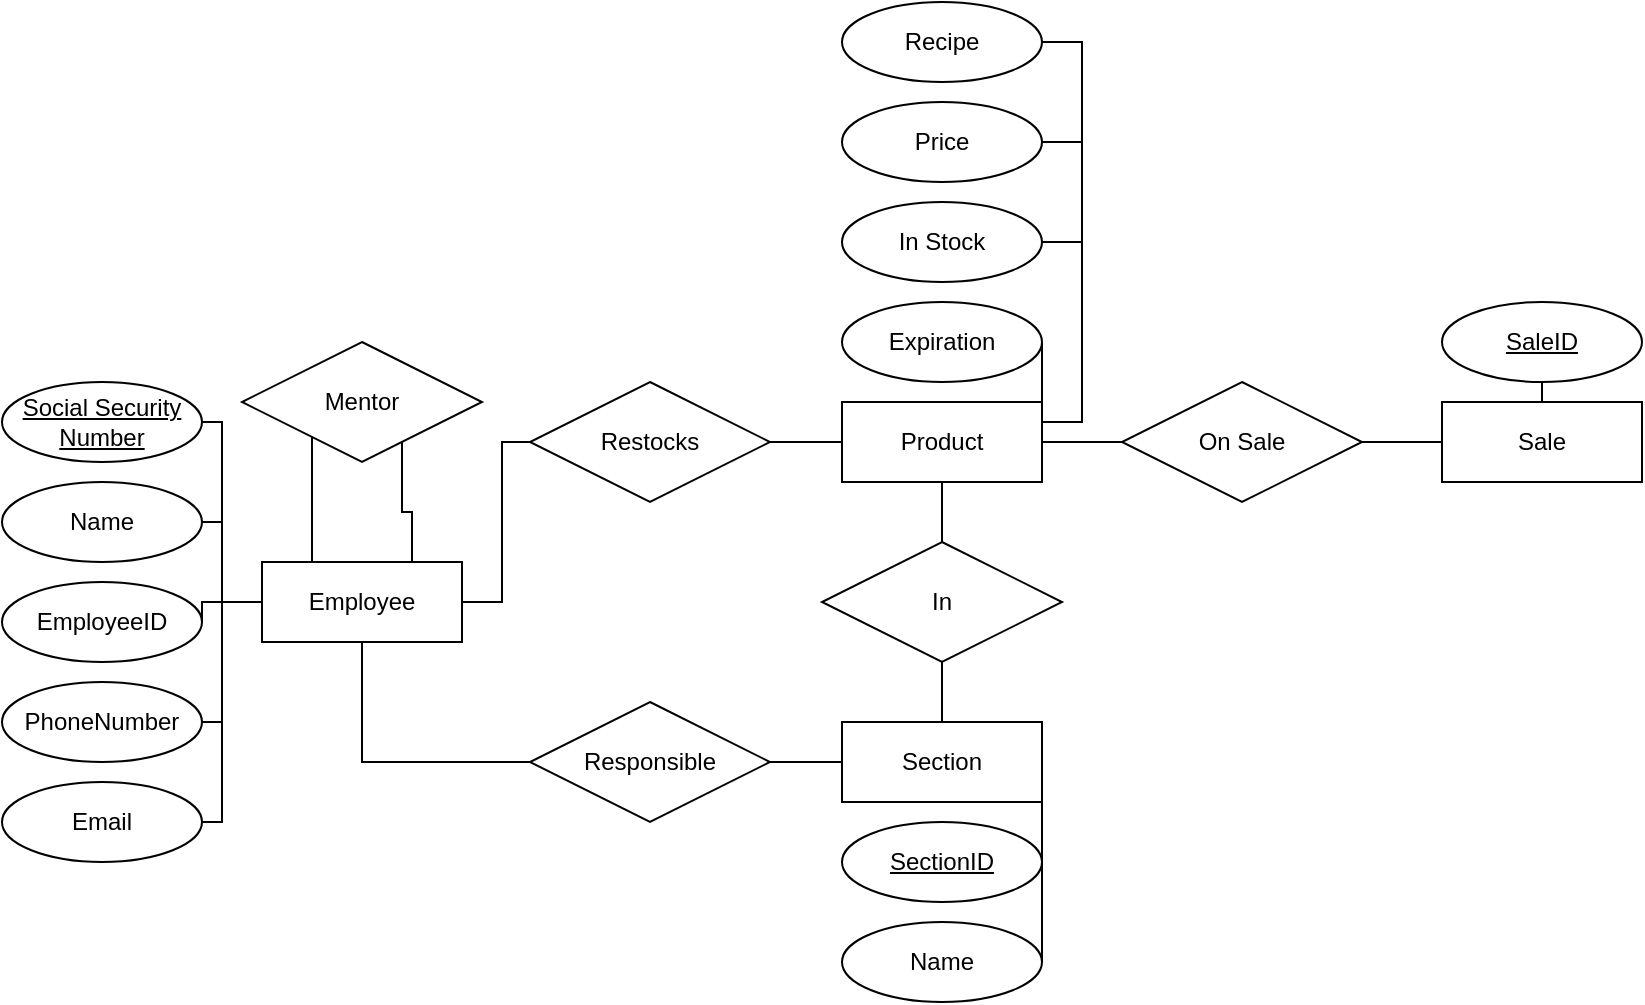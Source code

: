 <mxfile version="15.9.4" type="github">
  <diagram id="rJfPnjySZVLOfFBN-i55" name="Page-1">
    <mxGraphModel dx="1944" dy="637" grid="1" gridSize="10" guides="1" tooltips="1" connect="1" arrows="1" fold="1" page="1" pageScale="1" pageWidth="827" pageHeight="1169" math="0" shadow="0">
      <root>
        <mxCell id="0" />
        <mxCell id="1" parent="0" />
        <mxCell id="0T-3kJ46faHJmdFhMFqx-15" style="edgeStyle=orthogonalEdgeStyle;rounded=0;orthogonalLoop=1;jettySize=auto;html=1;exitX=0;exitY=0.5;exitDx=0;exitDy=0;entryX=1;entryY=0.5;entryDx=0;entryDy=0;endArrow=none;endFill=0;" edge="1" parent="1" source="DPilvui2ZwHi3SOUnTlI-1" target="DPilvui2ZwHi3SOUnTlI-6">
          <mxGeometry relative="1" as="geometry">
            <Array as="points">
              <mxPoint x="90" y="320" />
              <mxPoint x="90" y="430" />
            </Array>
          </mxGeometry>
        </mxCell>
        <mxCell id="0T-3kJ46faHJmdFhMFqx-23" style="edgeStyle=orthogonalEdgeStyle;rounded=0;orthogonalLoop=1;jettySize=auto;html=1;exitX=1;exitY=0.5;exitDx=0;exitDy=0;entryX=0;entryY=0.5;entryDx=0;entryDy=0;endArrow=none;endFill=0;" edge="1" parent="1" source="DPilvui2ZwHi3SOUnTlI-1" target="DPilvui2ZwHi3SOUnTlI-13">
          <mxGeometry relative="1" as="geometry">
            <Array as="points">
              <mxPoint x="230" y="320" />
              <mxPoint x="230" y="240" />
            </Array>
          </mxGeometry>
        </mxCell>
        <mxCell id="DPilvui2ZwHi3SOUnTlI-1" value="Employee" style="whiteSpace=wrap;html=1;align=center;" parent="1" vertex="1">
          <mxGeometry x="110" y="300" width="100" height="40" as="geometry" />
        </mxCell>
        <mxCell id="0T-3kJ46faHJmdFhMFqx-17" style="edgeStyle=orthogonalEdgeStyle;rounded=0;orthogonalLoop=1;jettySize=auto;html=1;exitX=1;exitY=0.5;exitDx=0;exitDy=0;entryX=0;entryY=0.5;entryDx=0;entryDy=0;endArrow=none;endFill=0;" edge="1" parent="1" source="DPilvui2ZwHi3SOUnTlI-2" target="DPilvui2ZwHi3SOUnTlI-1">
          <mxGeometry relative="1" as="geometry">
            <Array as="points">
              <mxPoint x="90" y="230" />
              <mxPoint x="90" y="320" />
            </Array>
          </mxGeometry>
        </mxCell>
        <mxCell id="DPilvui2ZwHi3SOUnTlI-2" value="Social Security Number" style="ellipse;whiteSpace=wrap;html=1;align=center;fontStyle=4;" parent="1" vertex="1">
          <mxGeometry x="-20" y="210" width="100" height="40" as="geometry" />
        </mxCell>
        <mxCell id="0T-3kJ46faHJmdFhMFqx-16" style="edgeStyle=orthogonalEdgeStyle;rounded=0;orthogonalLoop=1;jettySize=auto;html=1;exitX=1;exitY=0.5;exitDx=0;exitDy=0;entryX=0;entryY=0.5;entryDx=0;entryDy=0;endArrow=none;endFill=0;" edge="1" parent="1" source="DPilvui2ZwHi3SOUnTlI-3" target="DPilvui2ZwHi3SOUnTlI-1">
          <mxGeometry relative="1" as="geometry">
            <Array as="points">
              <mxPoint x="90" y="380" />
              <mxPoint x="90" y="320" />
            </Array>
          </mxGeometry>
        </mxCell>
        <mxCell id="DPilvui2ZwHi3SOUnTlI-3" value="PhoneNumber" style="ellipse;whiteSpace=wrap;html=1;align=center;" parent="1" vertex="1">
          <mxGeometry x="-20" y="360" width="100" height="40" as="geometry" />
        </mxCell>
        <mxCell id="0T-3kJ46faHJmdFhMFqx-18" style="edgeStyle=orthogonalEdgeStyle;rounded=0;orthogonalLoop=1;jettySize=auto;html=1;exitX=1;exitY=0.5;exitDx=0;exitDy=0;entryX=0;entryY=0.5;entryDx=0;entryDy=0;endArrow=none;endFill=0;" edge="1" parent="1" source="DPilvui2ZwHi3SOUnTlI-4" target="DPilvui2ZwHi3SOUnTlI-1">
          <mxGeometry relative="1" as="geometry">
            <Array as="points">
              <mxPoint x="90" y="280" />
              <mxPoint x="90" y="320" />
            </Array>
          </mxGeometry>
        </mxCell>
        <mxCell id="DPilvui2ZwHi3SOUnTlI-4" value="Name" style="ellipse;whiteSpace=wrap;html=1;align=center;" parent="1" vertex="1">
          <mxGeometry x="-20" y="260" width="100" height="40" as="geometry" />
        </mxCell>
        <mxCell id="0T-3kJ46faHJmdFhMFqx-20" style="edgeStyle=orthogonalEdgeStyle;rounded=0;orthogonalLoop=1;jettySize=auto;html=1;exitX=1;exitY=0.5;exitDx=0;exitDy=0;entryX=0;entryY=0.5;entryDx=0;entryDy=0;endArrow=none;endFill=0;" edge="1" parent="1" source="DPilvui2ZwHi3SOUnTlI-5" target="DPilvui2ZwHi3SOUnTlI-1">
          <mxGeometry relative="1" as="geometry">
            <Array as="points">
              <mxPoint x="80" y="320" />
            </Array>
          </mxGeometry>
        </mxCell>
        <mxCell id="DPilvui2ZwHi3SOUnTlI-5" value="EmployeeID" style="ellipse;whiteSpace=wrap;html=1;align=center;" parent="1" vertex="1">
          <mxGeometry x="-20" y="310" width="100" height="40" as="geometry" />
        </mxCell>
        <mxCell id="DPilvui2ZwHi3SOUnTlI-6" value="Email" style="ellipse;whiteSpace=wrap;html=1;align=center;" parent="1" vertex="1">
          <mxGeometry x="-20" y="410" width="100" height="40" as="geometry" />
        </mxCell>
        <mxCell id="0T-3kJ46faHJmdFhMFqx-2" style="edgeStyle=orthogonalEdgeStyle;rounded=0;orthogonalLoop=1;jettySize=auto;html=1;exitX=1;exitY=0;exitDx=0;exitDy=0;entryX=1;entryY=0.5;entryDx=0;entryDy=0;endArrow=none;endFill=0;" edge="1" parent="1" source="DPilvui2ZwHi3SOUnTlI-12" target="DPilvui2ZwHi3SOUnTlI-32">
          <mxGeometry relative="1" as="geometry" />
        </mxCell>
        <mxCell id="0T-3kJ46faHJmdFhMFqx-6" style="edgeStyle=orthogonalEdgeStyle;rounded=0;orthogonalLoop=1;jettySize=auto;html=1;exitX=1;exitY=0.5;exitDx=0;exitDy=0;entryX=0;entryY=0.5;entryDx=0;entryDy=0;endArrow=none;endFill=0;" edge="1" parent="1" source="DPilvui2ZwHi3SOUnTlI-12" target="DPilvui2ZwHi3SOUnTlI-39">
          <mxGeometry relative="1" as="geometry" />
        </mxCell>
        <mxCell id="0T-3kJ46faHJmdFhMFqx-9" style="edgeStyle=orthogonalEdgeStyle;rounded=0;orthogonalLoop=1;jettySize=auto;html=1;exitX=0.5;exitY=1;exitDx=0;exitDy=0;entryX=0.5;entryY=0;entryDx=0;entryDy=0;endArrow=none;endFill=0;" edge="1" parent="1" source="DPilvui2ZwHi3SOUnTlI-12" target="DPilvui2ZwHi3SOUnTlI-16">
          <mxGeometry relative="1" as="geometry" />
        </mxCell>
        <mxCell id="DPilvui2ZwHi3SOUnTlI-12" value="Product" style="whiteSpace=wrap;html=1;align=center;" parent="1" vertex="1">
          <mxGeometry x="400" y="220" width="100" height="40" as="geometry" />
        </mxCell>
        <mxCell id="0T-3kJ46faHJmdFhMFqx-24" style="edgeStyle=orthogonalEdgeStyle;rounded=0;orthogonalLoop=1;jettySize=auto;html=1;exitX=1;exitY=0.5;exitDx=0;exitDy=0;endArrow=none;endFill=0;" edge="1" parent="1" source="DPilvui2ZwHi3SOUnTlI-13" target="DPilvui2ZwHi3SOUnTlI-12">
          <mxGeometry relative="1" as="geometry" />
        </mxCell>
        <mxCell id="DPilvui2ZwHi3SOUnTlI-13" value="Restocks" style="shape=rhombus;perimeter=rhombusPerimeter;whiteSpace=wrap;html=1;align=center;" parent="1" vertex="1">
          <mxGeometry x="244" y="210" width="120" height="60" as="geometry" />
        </mxCell>
        <mxCell id="0T-3kJ46faHJmdFhMFqx-10" style="edgeStyle=orthogonalEdgeStyle;rounded=0;orthogonalLoop=1;jettySize=auto;html=1;exitX=0.5;exitY=1;exitDx=0;exitDy=0;entryX=0.5;entryY=0;entryDx=0;entryDy=0;endArrow=none;endFill=0;" edge="1" parent="1" source="DPilvui2ZwHi3SOUnTlI-16" target="DPilvui2ZwHi3SOUnTlI-19">
          <mxGeometry relative="1" as="geometry" />
        </mxCell>
        <mxCell id="DPilvui2ZwHi3SOUnTlI-16" value="In" style="shape=rhombus;perimeter=rhombusPerimeter;whiteSpace=wrap;html=1;align=center;" parent="1" vertex="1">
          <mxGeometry x="390" y="290" width="120" height="60" as="geometry" />
        </mxCell>
        <mxCell id="0T-3kJ46faHJmdFhMFqx-11" style="edgeStyle=orthogonalEdgeStyle;rounded=0;orthogonalLoop=1;jettySize=auto;html=1;exitX=1;exitY=1;exitDx=0;exitDy=0;entryX=1;entryY=0.5;entryDx=0;entryDy=0;endArrow=none;endFill=0;" edge="1" parent="1" source="DPilvui2ZwHi3SOUnTlI-19" target="DPilvui2ZwHi3SOUnTlI-42">
          <mxGeometry relative="1" as="geometry" />
        </mxCell>
        <mxCell id="0T-3kJ46faHJmdFhMFqx-12" style="edgeStyle=orthogonalEdgeStyle;rounded=0;orthogonalLoop=1;jettySize=auto;html=1;exitX=1;exitY=1;exitDx=0;exitDy=0;entryX=1;entryY=0.5;entryDx=0;entryDy=0;endArrow=none;endFill=0;" edge="1" parent="1" source="DPilvui2ZwHi3SOUnTlI-19" target="DPilvui2ZwHi3SOUnTlI-21">
          <mxGeometry relative="1" as="geometry">
            <Array as="points">
              <mxPoint x="500" y="480" />
              <mxPoint x="500" y="480" />
            </Array>
          </mxGeometry>
        </mxCell>
        <mxCell id="0T-3kJ46faHJmdFhMFqx-13" style="edgeStyle=orthogonalEdgeStyle;rounded=0;orthogonalLoop=1;jettySize=auto;html=1;exitX=0;exitY=0.5;exitDx=0;exitDy=0;entryX=1;entryY=0.5;entryDx=0;entryDy=0;endArrow=none;endFill=0;" edge="1" parent="1" source="DPilvui2ZwHi3SOUnTlI-19" target="DPilvui2ZwHi3SOUnTlI-23">
          <mxGeometry relative="1" as="geometry" />
        </mxCell>
        <mxCell id="DPilvui2ZwHi3SOUnTlI-19" value="Section" style="whiteSpace=wrap;html=1;align=center;" parent="1" vertex="1">
          <mxGeometry x="400" y="380" width="100" height="40" as="geometry" />
        </mxCell>
        <mxCell id="DPilvui2ZwHi3SOUnTlI-21" value="Name" style="ellipse;whiteSpace=wrap;html=1;align=center;" parent="1" vertex="1">
          <mxGeometry x="400" y="480" width="100" height="40" as="geometry" />
        </mxCell>
        <mxCell id="0T-3kJ46faHJmdFhMFqx-14" style="edgeStyle=orthogonalEdgeStyle;rounded=0;orthogonalLoop=1;jettySize=auto;html=1;exitX=0;exitY=0.5;exitDx=0;exitDy=0;entryX=0.5;entryY=1;entryDx=0;entryDy=0;endArrow=none;endFill=0;" edge="1" parent="1" source="DPilvui2ZwHi3SOUnTlI-23" target="DPilvui2ZwHi3SOUnTlI-1">
          <mxGeometry relative="1" as="geometry" />
        </mxCell>
        <mxCell id="DPilvui2ZwHi3SOUnTlI-23" value="Responsible" style="shape=rhombus;perimeter=rhombusPerimeter;whiteSpace=wrap;html=1;align=center;" parent="1" vertex="1">
          <mxGeometry x="244" y="370" width="120" height="60" as="geometry" />
        </mxCell>
        <mxCell id="0T-3kJ46faHJmdFhMFqx-3" style="edgeStyle=orthogonalEdgeStyle;rounded=0;orthogonalLoop=1;jettySize=auto;html=1;exitX=1;exitY=0.5;exitDx=0;exitDy=0;entryX=1;entryY=0.25;entryDx=0;entryDy=0;endArrow=none;endFill=0;" edge="1" parent="1" source="DPilvui2ZwHi3SOUnTlI-29" target="DPilvui2ZwHi3SOUnTlI-12">
          <mxGeometry relative="1" as="geometry" />
        </mxCell>
        <mxCell id="DPilvui2ZwHi3SOUnTlI-29" value="In Stock" style="ellipse;whiteSpace=wrap;html=1;align=center;" parent="1" vertex="1">
          <mxGeometry x="400" y="120" width="100" height="40" as="geometry" />
        </mxCell>
        <mxCell id="0T-3kJ46faHJmdFhMFqx-5" style="edgeStyle=orthogonalEdgeStyle;rounded=0;orthogonalLoop=1;jettySize=auto;html=1;exitX=1;exitY=0.5;exitDx=0;exitDy=0;entryX=1;entryY=0.25;entryDx=0;entryDy=0;endArrow=none;endFill=0;" edge="1" parent="1" source="DPilvui2ZwHi3SOUnTlI-30" target="DPilvui2ZwHi3SOUnTlI-12">
          <mxGeometry relative="1" as="geometry" />
        </mxCell>
        <mxCell id="DPilvui2ZwHi3SOUnTlI-30" value="Recipe" style="ellipse;whiteSpace=wrap;html=1;align=center;" parent="1" vertex="1">
          <mxGeometry x="400" y="20" width="100" height="40" as="geometry" />
        </mxCell>
        <mxCell id="0T-3kJ46faHJmdFhMFqx-4" style="edgeStyle=orthogonalEdgeStyle;rounded=0;orthogonalLoop=1;jettySize=auto;html=1;exitX=1;exitY=0.5;exitDx=0;exitDy=0;entryX=1;entryY=0.25;entryDx=0;entryDy=0;endArrow=none;endFill=0;" edge="1" parent="1" source="DPilvui2ZwHi3SOUnTlI-31" target="DPilvui2ZwHi3SOUnTlI-12">
          <mxGeometry relative="1" as="geometry" />
        </mxCell>
        <mxCell id="DPilvui2ZwHi3SOUnTlI-31" value="Price" style="ellipse;whiteSpace=wrap;html=1;align=center;" parent="1" vertex="1">
          <mxGeometry x="400" y="70" width="100" height="40" as="geometry" />
        </mxCell>
        <mxCell id="DPilvui2ZwHi3SOUnTlI-32" value="Expiration" style="ellipse;whiteSpace=wrap;html=1;align=center;" parent="1" vertex="1">
          <mxGeometry x="400" y="170" width="100" height="40" as="geometry" />
        </mxCell>
        <mxCell id="0T-3kJ46faHJmdFhMFqx-7" style="edgeStyle=orthogonalEdgeStyle;rounded=0;orthogonalLoop=1;jettySize=auto;html=1;exitX=1;exitY=0.5;exitDx=0;exitDy=0;entryX=0;entryY=0.5;entryDx=0;entryDy=0;endArrow=none;endFill=0;" edge="1" parent="1" source="DPilvui2ZwHi3SOUnTlI-39" target="DPilvui2ZwHi3SOUnTlI-40">
          <mxGeometry relative="1" as="geometry" />
        </mxCell>
        <mxCell id="DPilvui2ZwHi3SOUnTlI-39" value="On Sale" style="shape=rhombus;perimeter=rhombusPerimeter;whiteSpace=wrap;html=1;align=center;" parent="1" vertex="1">
          <mxGeometry x="540" y="210" width="120" height="60" as="geometry" />
        </mxCell>
        <mxCell id="0T-3kJ46faHJmdFhMFqx-8" style="edgeStyle=orthogonalEdgeStyle;rounded=0;orthogonalLoop=1;jettySize=auto;html=1;exitX=0.5;exitY=0;exitDx=0;exitDy=0;entryX=0.5;entryY=1;entryDx=0;entryDy=0;endArrow=none;endFill=0;" edge="1" parent="1" source="DPilvui2ZwHi3SOUnTlI-40" target="DPilvui2ZwHi3SOUnTlI-41">
          <mxGeometry relative="1" as="geometry" />
        </mxCell>
        <mxCell id="DPilvui2ZwHi3SOUnTlI-40" value="Sale" style="whiteSpace=wrap;html=1;align=center;" parent="1" vertex="1">
          <mxGeometry x="700" y="220" width="100" height="40" as="geometry" />
        </mxCell>
        <mxCell id="DPilvui2ZwHi3SOUnTlI-41" value="SaleID" style="ellipse;whiteSpace=wrap;html=1;align=center;fontStyle=4;" parent="1" vertex="1">
          <mxGeometry x="700" y="170" width="100" height="40" as="geometry" />
        </mxCell>
        <mxCell id="DPilvui2ZwHi3SOUnTlI-42" value="SectionID" style="ellipse;whiteSpace=wrap;html=1;align=center;fontStyle=4;" parent="1" vertex="1">
          <mxGeometry x="400" y="430" width="100" height="40" as="geometry" />
        </mxCell>
        <mxCell id="0T-3kJ46faHJmdFhMFqx-21" style="edgeStyle=orthogonalEdgeStyle;rounded=0;orthogonalLoop=1;jettySize=auto;html=1;exitX=0;exitY=0.5;exitDx=0;exitDy=0;entryX=0.25;entryY=0;entryDx=0;entryDy=0;endArrow=none;endFill=0;" edge="1" parent="1" source="0T-3kJ46faHJmdFhMFqx-1" target="DPilvui2ZwHi3SOUnTlI-1">
          <mxGeometry relative="1" as="geometry">
            <Array as="points">
              <mxPoint x="135" y="220" />
            </Array>
          </mxGeometry>
        </mxCell>
        <mxCell id="0T-3kJ46faHJmdFhMFqx-22" style="edgeStyle=orthogonalEdgeStyle;rounded=0;orthogonalLoop=1;jettySize=auto;html=1;exitX=1;exitY=1;exitDx=0;exitDy=0;entryX=0.75;entryY=0;entryDx=0;entryDy=0;endArrow=none;endFill=0;" edge="1" parent="1" source="0T-3kJ46faHJmdFhMFqx-1" target="DPilvui2ZwHi3SOUnTlI-1">
          <mxGeometry relative="1" as="geometry">
            <Array as="points">
              <mxPoint x="180" y="235" />
              <mxPoint x="180" y="275" />
              <mxPoint x="185" y="275" />
            </Array>
          </mxGeometry>
        </mxCell>
        <mxCell id="0T-3kJ46faHJmdFhMFqx-1" value="Mentor" style="shape=rhombus;perimeter=rhombusPerimeter;whiteSpace=wrap;html=1;align=center;" vertex="1" parent="1">
          <mxGeometry x="100" y="190" width="120" height="60" as="geometry" />
        </mxCell>
      </root>
    </mxGraphModel>
  </diagram>
</mxfile>
